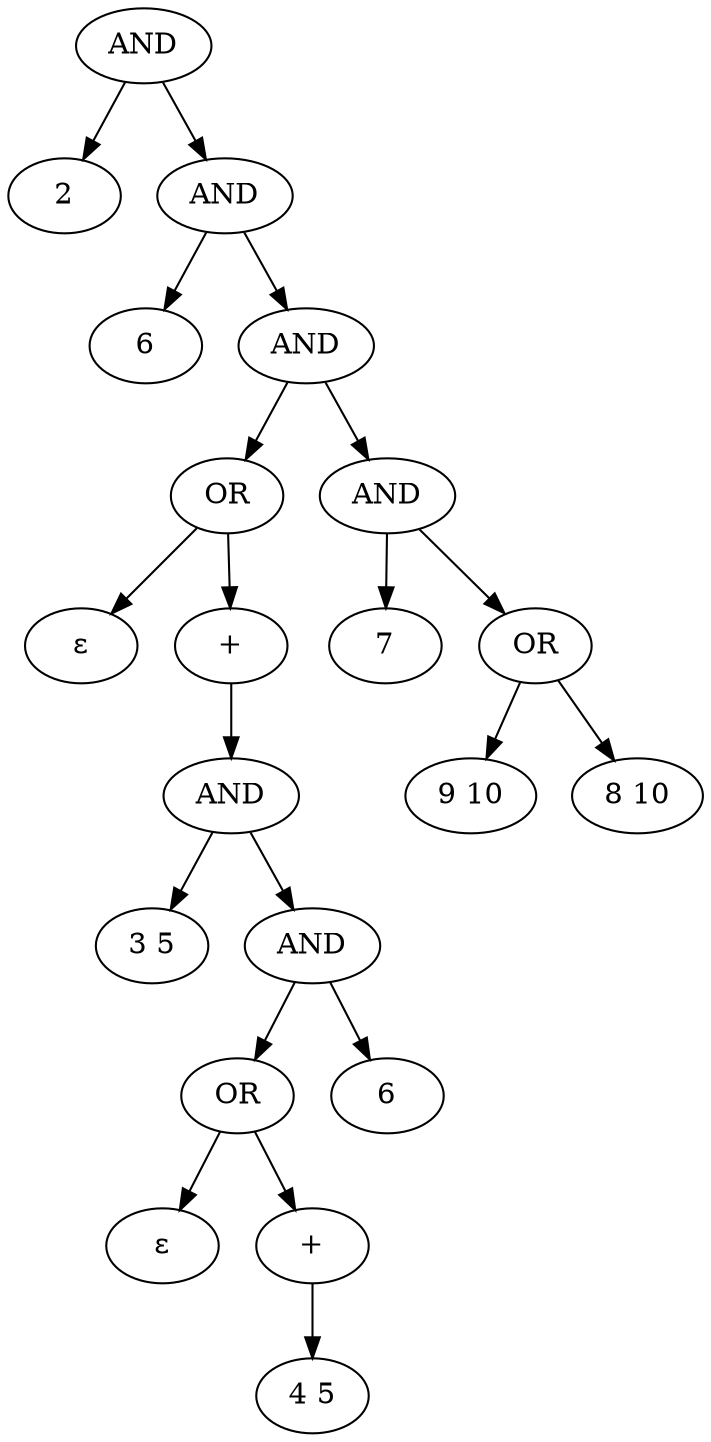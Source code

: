 // regex viz
digraph alg {
	0 [label=AND]
	1 [label=2]
	0 -> 1
	2 [label=AND]
	3 [label=6]
	2 -> 3
	4 [label=AND]
	5 [label=OR]
	6 [label="ε"]
	5 -> 6
	7 [label="+"]
	8 [label=AND]
	9 [label="3 5"]
	8 -> 9
	10 [label=AND]
	11 [label=OR]
	12 [label="ε"]
	11 -> 12
	13 [label="+"]
	14 [label="4 5"]
	13 -> 14
	11 -> 13
	10 -> 11
	15 [label=6]
	10 -> 15
	8 -> 10
	7 -> 8
	5 -> 7
	4 -> 5
	16 [label=AND]
	17 [label=7]
	16 -> 17
	18 [label=OR]
	19 [label="9 10"]
	18 -> 19
	20 [label="8 10"]
	18 -> 20
	16 -> 18
	4 -> 16
	2 -> 4
	0 -> 2
}
